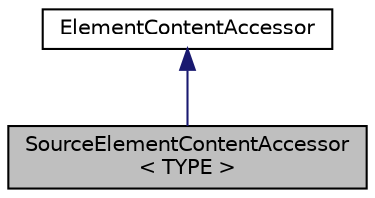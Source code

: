 digraph "SourceElementContentAccessor&lt; TYPE &gt;"
{
  edge [fontname="Helvetica",fontsize="10",labelfontname="Helvetica",labelfontsize="10"];
  node [fontname="Helvetica",fontsize="10",shape=record];
  Node2 [label="SourceElementContentAccessor\l\< TYPE \>",height=0.2,width=0.4,color="black", fillcolor="grey75", style="filled", fontcolor="black"];
  Node3 -> Node2 [dir="back",color="midnightblue",fontsize="10",style="solid",fontname="Helvetica"];
  Node3 [label="ElementContentAccessor",height=0.2,width=0.4,color="black", fillcolor="white", style="filled",URL="$struct_element_content_accessor.html"];
}
